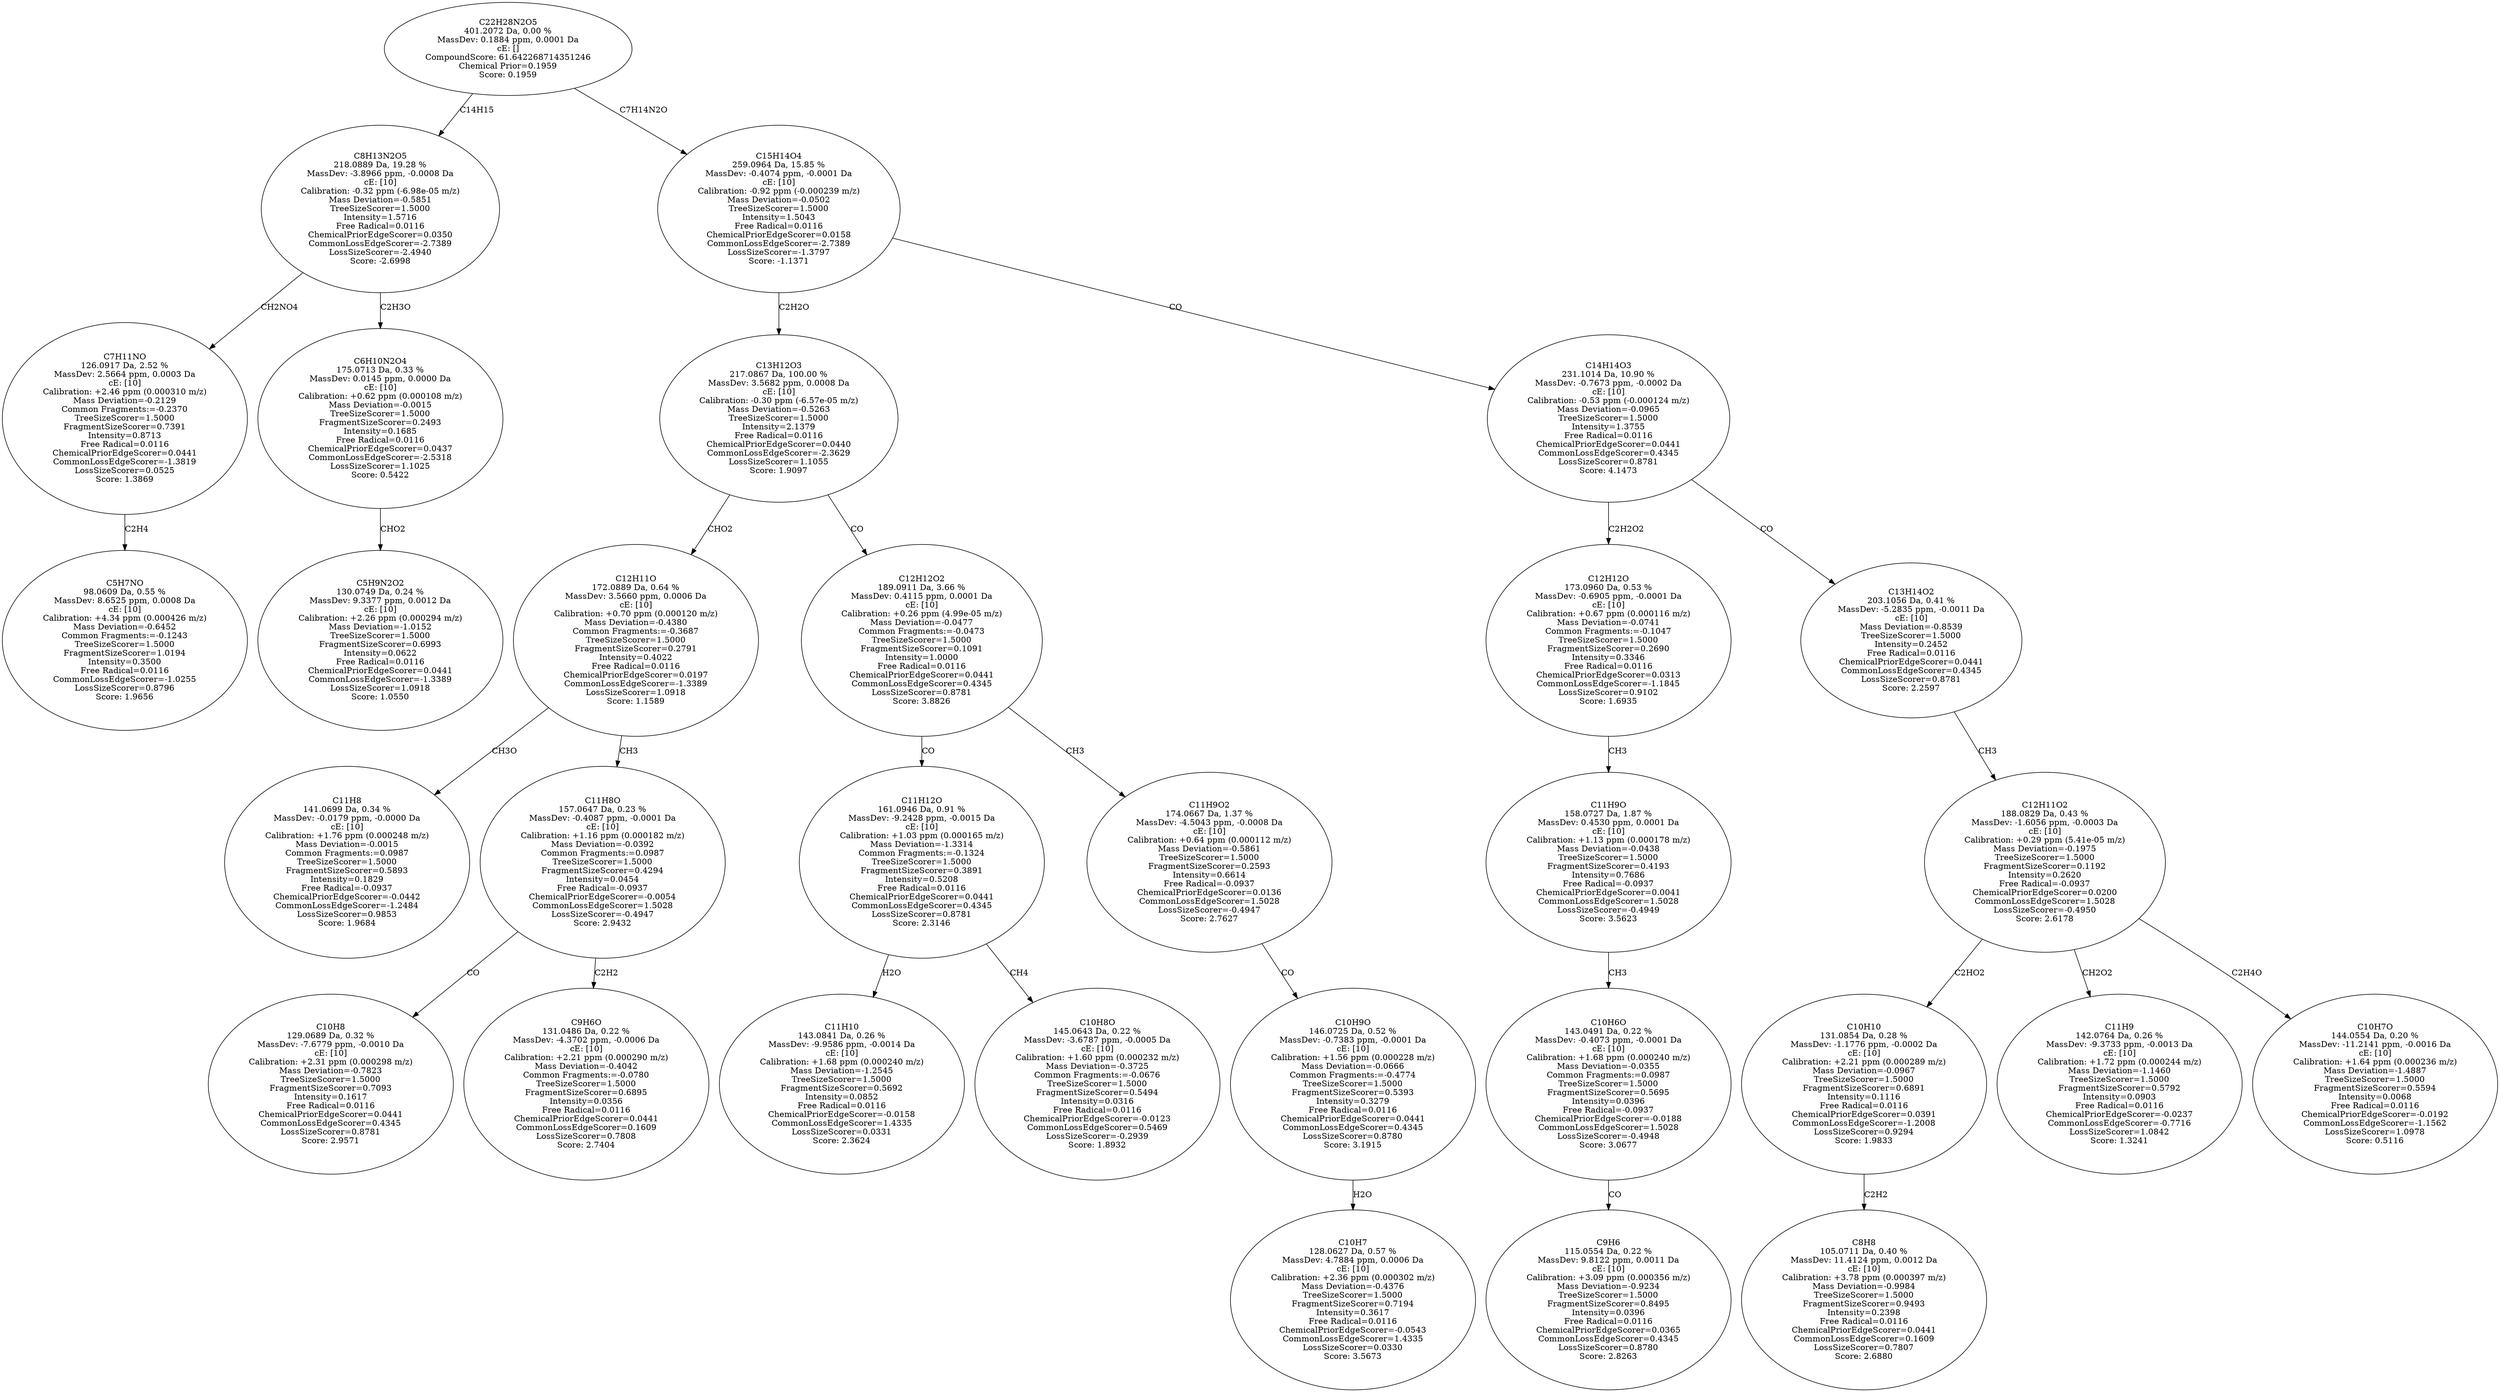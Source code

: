 strict digraph {
v1 [label="C5H7NO\n98.0609 Da, 0.55 %\nMassDev: 8.6525 ppm, 0.0008 Da\ncE: [10]\nCalibration: +4.34 ppm (0.000426 m/z)\nMass Deviation=-0.6452\nCommon Fragments:=-0.1243\nTreeSizeScorer=1.5000\nFragmentSizeScorer=1.0194\nIntensity=0.3500\nFree Radical=0.0116\nCommonLossEdgeScorer=-1.0255\nLossSizeScorer=0.8796\nScore: 1.9656"];
v2 [label="C7H11NO\n126.0917 Da, 2.52 %\nMassDev: 2.5664 ppm, 0.0003 Da\ncE: [10]\nCalibration: +2.46 ppm (0.000310 m/z)\nMass Deviation=-0.2129\nCommon Fragments:=-0.2370\nTreeSizeScorer=1.5000\nFragmentSizeScorer=0.7391\nIntensity=0.8713\nFree Radical=0.0116\nChemicalPriorEdgeScorer=0.0441\nCommonLossEdgeScorer=-1.3819\nLossSizeScorer=0.0525\nScore: 1.3869"];
v3 [label="C5H9N2O2\n130.0749 Da, 0.24 %\nMassDev: 9.3377 ppm, 0.0012 Da\ncE: [10]\nCalibration: +2.26 ppm (0.000294 m/z)\nMass Deviation=-1.0152\nTreeSizeScorer=1.5000\nFragmentSizeScorer=0.6993\nIntensity=0.0622\nFree Radical=0.0116\nChemicalPriorEdgeScorer=0.0441\nCommonLossEdgeScorer=-1.3389\nLossSizeScorer=1.0918\nScore: 1.0550"];
v4 [label="C6H10N2O4\n175.0713 Da, 0.33 %\nMassDev: 0.0145 ppm, 0.0000 Da\ncE: [10]\nCalibration: +0.62 ppm (0.000108 m/z)\nMass Deviation=-0.0015\nTreeSizeScorer=1.5000\nFragmentSizeScorer=0.2493\nIntensity=0.1685\nFree Radical=0.0116\nChemicalPriorEdgeScorer=0.0437\nCommonLossEdgeScorer=-2.5318\nLossSizeScorer=1.1025\nScore: 0.5422"];
v5 [label="C8H13N2O5\n218.0889 Da, 19.28 %\nMassDev: -3.8966 ppm, -0.0008 Da\ncE: [10]\nCalibration: -0.32 ppm (-6.98e-05 m/z)\nMass Deviation=-0.5851\nTreeSizeScorer=1.5000\nIntensity=1.5716\nFree Radical=0.0116\nChemicalPriorEdgeScorer=0.0350\nCommonLossEdgeScorer=-2.7389\nLossSizeScorer=-2.4940\nScore: -2.6998"];
v6 [label="C11H8\n141.0699 Da, 0.34 %\nMassDev: -0.0179 ppm, -0.0000 Da\ncE: [10]\nCalibration: +1.76 ppm (0.000248 m/z)\nMass Deviation=-0.0015\nCommon Fragments:=0.0987\nTreeSizeScorer=1.5000\nFragmentSizeScorer=0.5893\nIntensity=0.1829\nFree Radical=-0.0937\nChemicalPriorEdgeScorer=-0.0442\nCommonLossEdgeScorer=-1.2484\nLossSizeScorer=0.9853\nScore: 1.9684"];
v7 [label="C10H8\n129.0689 Da, 0.32 %\nMassDev: -7.6779 ppm, -0.0010 Da\ncE: [10]\nCalibration: +2.31 ppm (0.000298 m/z)\nMass Deviation=-0.7823\nTreeSizeScorer=1.5000\nFragmentSizeScorer=0.7093\nIntensity=0.1617\nFree Radical=0.0116\nChemicalPriorEdgeScorer=0.0441\nCommonLossEdgeScorer=0.4345\nLossSizeScorer=0.8781\nScore: 2.9571"];
v8 [label="C9H6O\n131.0486 Da, 0.22 %\nMassDev: -4.3702 ppm, -0.0006 Da\ncE: [10]\nCalibration: +2.21 ppm (0.000290 m/z)\nMass Deviation=-0.4042\nCommon Fragments:=-0.0780\nTreeSizeScorer=1.5000\nFragmentSizeScorer=0.6895\nIntensity=0.0356\nFree Radical=0.0116\nChemicalPriorEdgeScorer=0.0441\nCommonLossEdgeScorer=0.1609\nLossSizeScorer=0.7808\nScore: 2.7404"];
v9 [label="C11H8O\n157.0647 Da, 0.23 %\nMassDev: -0.4087 ppm, -0.0001 Da\ncE: [10]\nCalibration: +1.16 ppm (0.000182 m/z)\nMass Deviation=-0.0392\nCommon Fragments:=0.0987\nTreeSizeScorer=1.5000\nFragmentSizeScorer=0.4294\nIntensity=0.0454\nFree Radical=-0.0937\nChemicalPriorEdgeScorer=-0.0054\nCommonLossEdgeScorer=1.5028\nLossSizeScorer=-0.4947\nScore: 2.9432"];
v10 [label="C12H11O\n172.0889 Da, 0.64 %\nMassDev: 3.5660 ppm, 0.0006 Da\ncE: [10]\nCalibration: +0.70 ppm (0.000120 m/z)\nMass Deviation=-0.4380\nCommon Fragments:=-0.3687\nTreeSizeScorer=1.5000\nFragmentSizeScorer=0.2791\nIntensity=0.4022\nFree Radical=0.0116\nChemicalPriorEdgeScorer=0.0197\nCommonLossEdgeScorer=-1.3389\nLossSizeScorer=1.0918\nScore: 1.1589"];
v11 [label="C11H10\n143.0841 Da, 0.26 %\nMassDev: -9.9586 ppm, -0.0014 Da\ncE: [10]\nCalibration: +1.68 ppm (0.000240 m/z)\nMass Deviation=-1.2545\nTreeSizeScorer=1.5000\nFragmentSizeScorer=0.5692\nIntensity=0.0852\nFree Radical=0.0116\nChemicalPriorEdgeScorer=-0.0158\nCommonLossEdgeScorer=1.4335\nLossSizeScorer=0.0331\nScore: 2.3624"];
v12 [label="C10H8O\n145.0643 Da, 0.22 %\nMassDev: -3.6787 ppm, -0.0005 Da\ncE: [10]\nCalibration: +1.60 ppm (0.000232 m/z)\nMass Deviation=-0.3725\nCommon Fragments:=-0.0676\nTreeSizeScorer=1.5000\nFragmentSizeScorer=0.5494\nIntensity=0.0316\nFree Radical=0.0116\nChemicalPriorEdgeScorer=-0.0123\nCommonLossEdgeScorer=0.5469\nLossSizeScorer=-0.2939\nScore: 1.8932"];
v13 [label="C11H12O\n161.0946 Da, 0.91 %\nMassDev: -9.2428 ppm, -0.0015 Da\ncE: [10]\nCalibration: +1.03 ppm (0.000165 m/z)\nMass Deviation=-1.3314\nCommon Fragments:=-0.1324\nTreeSizeScorer=1.5000\nFragmentSizeScorer=0.3891\nIntensity=0.5208\nFree Radical=0.0116\nChemicalPriorEdgeScorer=0.0441\nCommonLossEdgeScorer=0.4345\nLossSizeScorer=0.8781\nScore: 2.3146"];
v14 [label="C10H7\n128.0627 Da, 0.57 %\nMassDev: 4.7884 ppm, 0.0006 Da\ncE: [10]\nCalibration: +2.36 ppm (0.000302 m/z)\nMass Deviation=-0.4376\nTreeSizeScorer=1.5000\nFragmentSizeScorer=0.7194\nIntensity=0.3617\nFree Radical=0.0116\nChemicalPriorEdgeScorer=-0.0543\nCommonLossEdgeScorer=1.4335\nLossSizeScorer=0.0330\nScore: 3.5673"];
v15 [label="C10H9O\n146.0725 Da, 0.52 %\nMassDev: -0.7383 ppm, -0.0001 Da\ncE: [10]\nCalibration: +1.56 ppm (0.000228 m/z)\nMass Deviation=-0.0666\nCommon Fragments:=-0.4774\nTreeSizeScorer=1.5000\nFragmentSizeScorer=0.5393\nIntensity=0.3279\nFree Radical=0.0116\nChemicalPriorEdgeScorer=0.0441\nCommonLossEdgeScorer=0.4345\nLossSizeScorer=0.8780\nScore: 3.1915"];
v16 [label="C11H9O2\n174.0667 Da, 1.37 %\nMassDev: -4.5043 ppm, -0.0008 Da\ncE: [10]\nCalibration: +0.64 ppm (0.000112 m/z)\nMass Deviation=-0.5861\nTreeSizeScorer=1.5000\nFragmentSizeScorer=0.2593\nIntensity=0.6614\nFree Radical=-0.0937\nChemicalPriorEdgeScorer=0.0136\nCommonLossEdgeScorer=1.5028\nLossSizeScorer=-0.4947\nScore: 2.7627"];
v17 [label="C12H12O2\n189.0911 Da, 3.66 %\nMassDev: 0.4115 ppm, 0.0001 Da\ncE: [10]\nCalibration: +0.26 ppm (4.99e-05 m/z)\nMass Deviation=-0.0477\nCommon Fragments:=-0.0473\nTreeSizeScorer=1.5000\nFragmentSizeScorer=0.1091\nIntensity=1.0000\nFree Radical=0.0116\nChemicalPriorEdgeScorer=0.0441\nCommonLossEdgeScorer=0.4345\nLossSizeScorer=0.8781\nScore: 3.8826"];
v18 [label="C13H12O3\n217.0867 Da, 100.00 %\nMassDev: 3.5682 ppm, 0.0008 Da\ncE: [10]\nCalibration: -0.30 ppm (-6.57e-05 m/z)\nMass Deviation=-0.5263\nTreeSizeScorer=1.5000\nIntensity=2.1379\nFree Radical=0.0116\nChemicalPriorEdgeScorer=0.0440\nCommonLossEdgeScorer=-2.3629\nLossSizeScorer=1.1055\nScore: 1.9097"];
v19 [label="C9H6\n115.0554 Da, 0.22 %\nMassDev: 9.8122 ppm, 0.0011 Da\ncE: [10]\nCalibration: +3.09 ppm (0.000356 m/z)\nMass Deviation=-0.9234\nTreeSizeScorer=1.5000\nFragmentSizeScorer=0.8495\nIntensity=0.0396\nFree Radical=0.0116\nChemicalPriorEdgeScorer=0.0365\nCommonLossEdgeScorer=0.4345\nLossSizeScorer=0.8780\nScore: 2.8263"];
v20 [label="C10H6O\n143.0491 Da, 0.22 %\nMassDev: -0.4073 ppm, -0.0001 Da\ncE: [10]\nCalibration: +1.68 ppm (0.000240 m/z)\nMass Deviation=-0.0355\nCommon Fragments:=0.0987\nTreeSizeScorer=1.5000\nFragmentSizeScorer=0.5695\nIntensity=0.0396\nFree Radical=-0.0937\nChemicalPriorEdgeScorer=-0.0188\nCommonLossEdgeScorer=1.5028\nLossSizeScorer=-0.4948\nScore: 3.0677"];
v21 [label="C11H9O\n158.0727 Da, 1.87 %\nMassDev: 0.4530 ppm, 0.0001 Da\ncE: [10]\nCalibration: +1.13 ppm (0.000178 m/z)\nMass Deviation=-0.0438\nTreeSizeScorer=1.5000\nFragmentSizeScorer=0.4193\nIntensity=0.7686\nFree Radical=-0.0937\nChemicalPriorEdgeScorer=0.0041\nCommonLossEdgeScorer=1.5028\nLossSizeScorer=-0.4949\nScore: 3.5623"];
v22 [label="C12H12O\n173.0960 Da, 0.53 %\nMassDev: -0.6905 ppm, -0.0001 Da\ncE: [10]\nCalibration: +0.67 ppm (0.000116 m/z)\nMass Deviation=-0.0741\nCommon Fragments:=-0.1047\nTreeSizeScorer=1.5000\nFragmentSizeScorer=0.2690\nIntensity=0.3346\nFree Radical=0.0116\nChemicalPriorEdgeScorer=0.0313\nCommonLossEdgeScorer=-1.1845\nLossSizeScorer=0.9102\nScore: 1.6935"];
v23 [label="C8H8\n105.0711 Da, 0.40 %\nMassDev: 11.4124 ppm, 0.0012 Da\ncE: [10]\nCalibration: +3.78 ppm (0.000397 m/z)\nMass Deviation=-0.9984\nTreeSizeScorer=1.5000\nFragmentSizeScorer=0.9493\nIntensity=0.2398\nFree Radical=0.0116\nChemicalPriorEdgeScorer=0.0441\nCommonLossEdgeScorer=0.1609\nLossSizeScorer=0.7807\nScore: 2.6880"];
v24 [label="C10H10\n131.0854 Da, 0.28 %\nMassDev: -1.1776 ppm, -0.0002 Da\ncE: [10]\nCalibration: +2.21 ppm (0.000289 m/z)\nMass Deviation=-0.0967\nTreeSizeScorer=1.5000\nFragmentSizeScorer=0.6891\nIntensity=0.1116\nFree Radical=0.0116\nChemicalPriorEdgeScorer=0.0391\nCommonLossEdgeScorer=-1.2008\nLossSizeScorer=0.9294\nScore: 1.9833"];
v25 [label="C11H9\n142.0764 Da, 0.26 %\nMassDev: -9.3733 ppm, -0.0013 Da\ncE: [10]\nCalibration: +1.72 ppm (0.000244 m/z)\nMass Deviation=-1.1460\nTreeSizeScorer=1.5000\nFragmentSizeScorer=0.5792\nIntensity=0.0903\nFree Radical=0.0116\nChemicalPriorEdgeScorer=-0.0237\nCommonLossEdgeScorer=-0.7716\nLossSizeScorer=1.0842\nScore: 1.3241"];
v26 [label="C10H7O\n144.0554 Da, 0.20 %\nMassDev: -11.2141 ppm, -0.0016 Da\ncE: [10]\nCalibration: +1.64 ppm (0.000236 m/z)\nMass Deviation=-1.4887\nTreeSizeScorer=1.5000\nFragmentSizeScorer=0.5594\nIntensity=0.0068\nFree Radical=0.0116\nChemicalPriorEdgeScorer=-0.0192\nCommonLossEdgeScorer=-1.1562\nLossSizeScorer=1.0978\nScore: 0.5116"];
v27 [label="C12H11O2\n188.0829 Da, 0.43 %\nMassDev: -1.6056 ppm, -0.0003 Da\ncE: [10]\nCalibration: +0.29 ppm (5.41e-05 m/z)\nMass Deviation=-0.1975\nTreeSizeScorer=1.5000\nFragmentSizeScorer=0.1192\nIntensity=0.2620\nFree Radical=-0.0937\nChemicalPriorEdgeScorer=0.0200\nCommonLossEdgeScorer=1.5028\nLossSizeScorer=-0.4950\nScore: 2.6178"];
v28 [label="C13H14O2\n203.1056 Da, 0.41 %\nMassDev: -5.2835 ppm, -0.0011 Da\ncE: [10]\nMass Deviation=-0.8539\nTreeSizeScorer=1.5000\nIntensity=0.2452\nFree Radical=0.0116\nChemicalPriorEdgeScorer=0.0441\nCommonLossEdgeScorer=0.4345\nLossSizeScorer=0.8781\nScore: 2.2597"];
v29 [label="C14H14O3\n231.1014 Da, 10.90 %\nMassDev: -0.7673 ppm, -0.0002 Da\ncE: [10]\nCalibration: -0.53 ppm (-0.000124 m/z)\nMass Deviation=-0.0965\nTreeSizeScorer=1.5000\nIntensity=1.3755\nFree Radical=0.0116\nChemicalPriorEdgeScorer=0.0441\nCommonLossEdgeScorer=0.4345\nLossSizeScorer=0.8781\nScore: 4.1473"];
v30 [label="C15H14O4\n259.0964 Da, 15.85 %\nMassDev: -0.4074 ppm, -0.0001 Da\ncE: [10]\nCalibration: -0.92 ppm (-0.000239 m/z)\nMass Deviation=-0.0502\nTreeSizeScorer=1.5000\nIntensity=1.5043\nFree Radical=0.0116\nChemicalPriorEdgeScorer=0.0158\nCommonLossEdgeScorer=-2.7389\nLossSizeScorer=-1.3797\nScore: -1.1371"];
v31 [label="C22H28N2O5\n401.2072 Da, 0.00 %\nMassDev: 0.1884 ppm, 0.0001 Da\ncE: []\nCompoundScore: 61.642268714351246\nChemical Prior=0.1959\nScore: 0.1959"];
v2 -> v1 [label="C2H4"];
v5 -> v2 [label="CH2NO4"];
v4 -> v3 [label="CHO2"];
v5 -> v4 [label="C2H3O"];
v31 -> v5 [label="C14H15"];
v10 -> v6 [label="CH3O"];
v9 -> v7 [label="CO"];
v9 -> v8 [label="C2H2"];
v10 -> v9 [label="CH3"];
v18 -> v10 [label="CHO2"];
v13 -> v11 [label="H2O"];
v13 -> v12 [label="CH4"];
v17 -> v13 [label="CO"];
v15 -> v14 [label="H2O"];
v16 -> v15 [label="CO"];
v17 -> v16 [label="CH3"];
v18 -> v17 [label="CO"];
v30 -> v18 [label="C2H2O"];
v20 -> v19 [label="CO"];
v21 -> v20 [label="CH3"];
v22 -> v21 [label="CH3"];
v29 -> v22 [label="C2H2O2"];
v24 -> v23 [label="C2H2"];
v27 -> v24 [label="C2HO2"];
v27 -> v25 [label="CH2O2"];
v27 -> v26 [label="C2H4O"];
v28 -> v27 [label="CH3"];
v29 -> v28 [label="CO"];
v30 -> v29 [label="CO"];
v31 -> v30 [label="C7H14N2O"];
}
